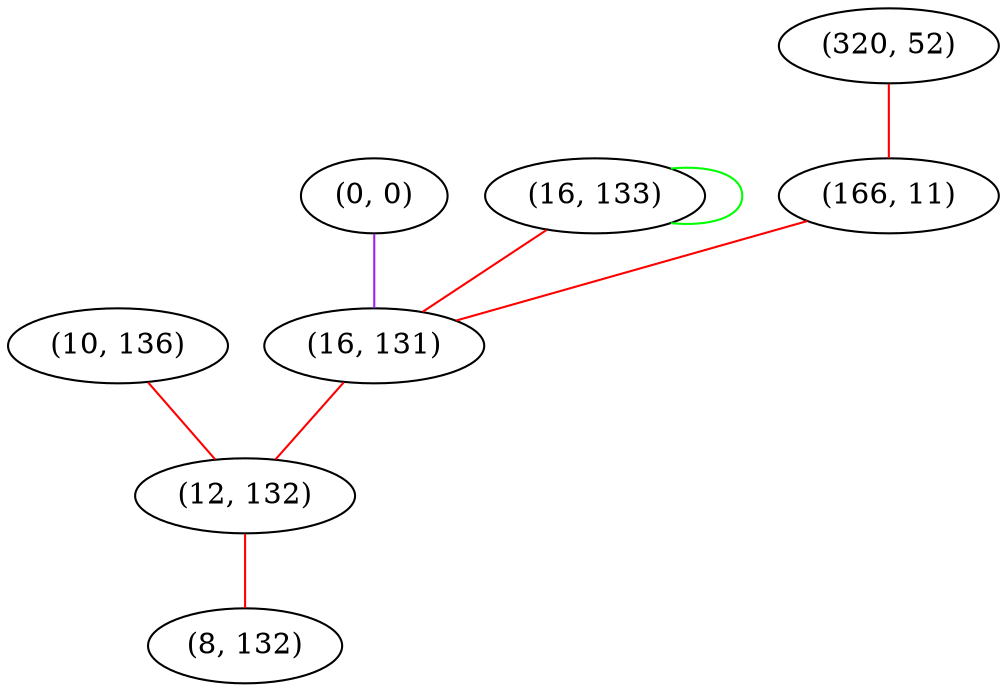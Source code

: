 graph "" {
"(10, 136)";
"(0, 0)";
"(16, 133)";
"(320, 52)";
"(166, 11)";
"(16, 131)";
"(12, 132)";
"(8, 132)";
"(10, 136)" -- "(12, 132)"  [color=red, key=0, weight=1];
"(0, 0)" -- "(16, 131)"  [color=purple, key=0, weight=4];
"(16, 133)" -- "(16, 131)"  [color=red, key=0, weight=1];
"(16, 133)" -- "(16, 133)"  [color=green, key=0, weight=2];
"(320, 52)" -- "(166, 11)"  [color=red, key=0, weight=1];
"(166, 11)" -- "(16, 131)"  [color=red, key=0, weight=1];
"(16, 131)" -- "(12, 132)"  [color=red, key=0, weight=1];
"(12, 132)" -- "(8, 132)"  [color=red, key=0, weight=1];
}
